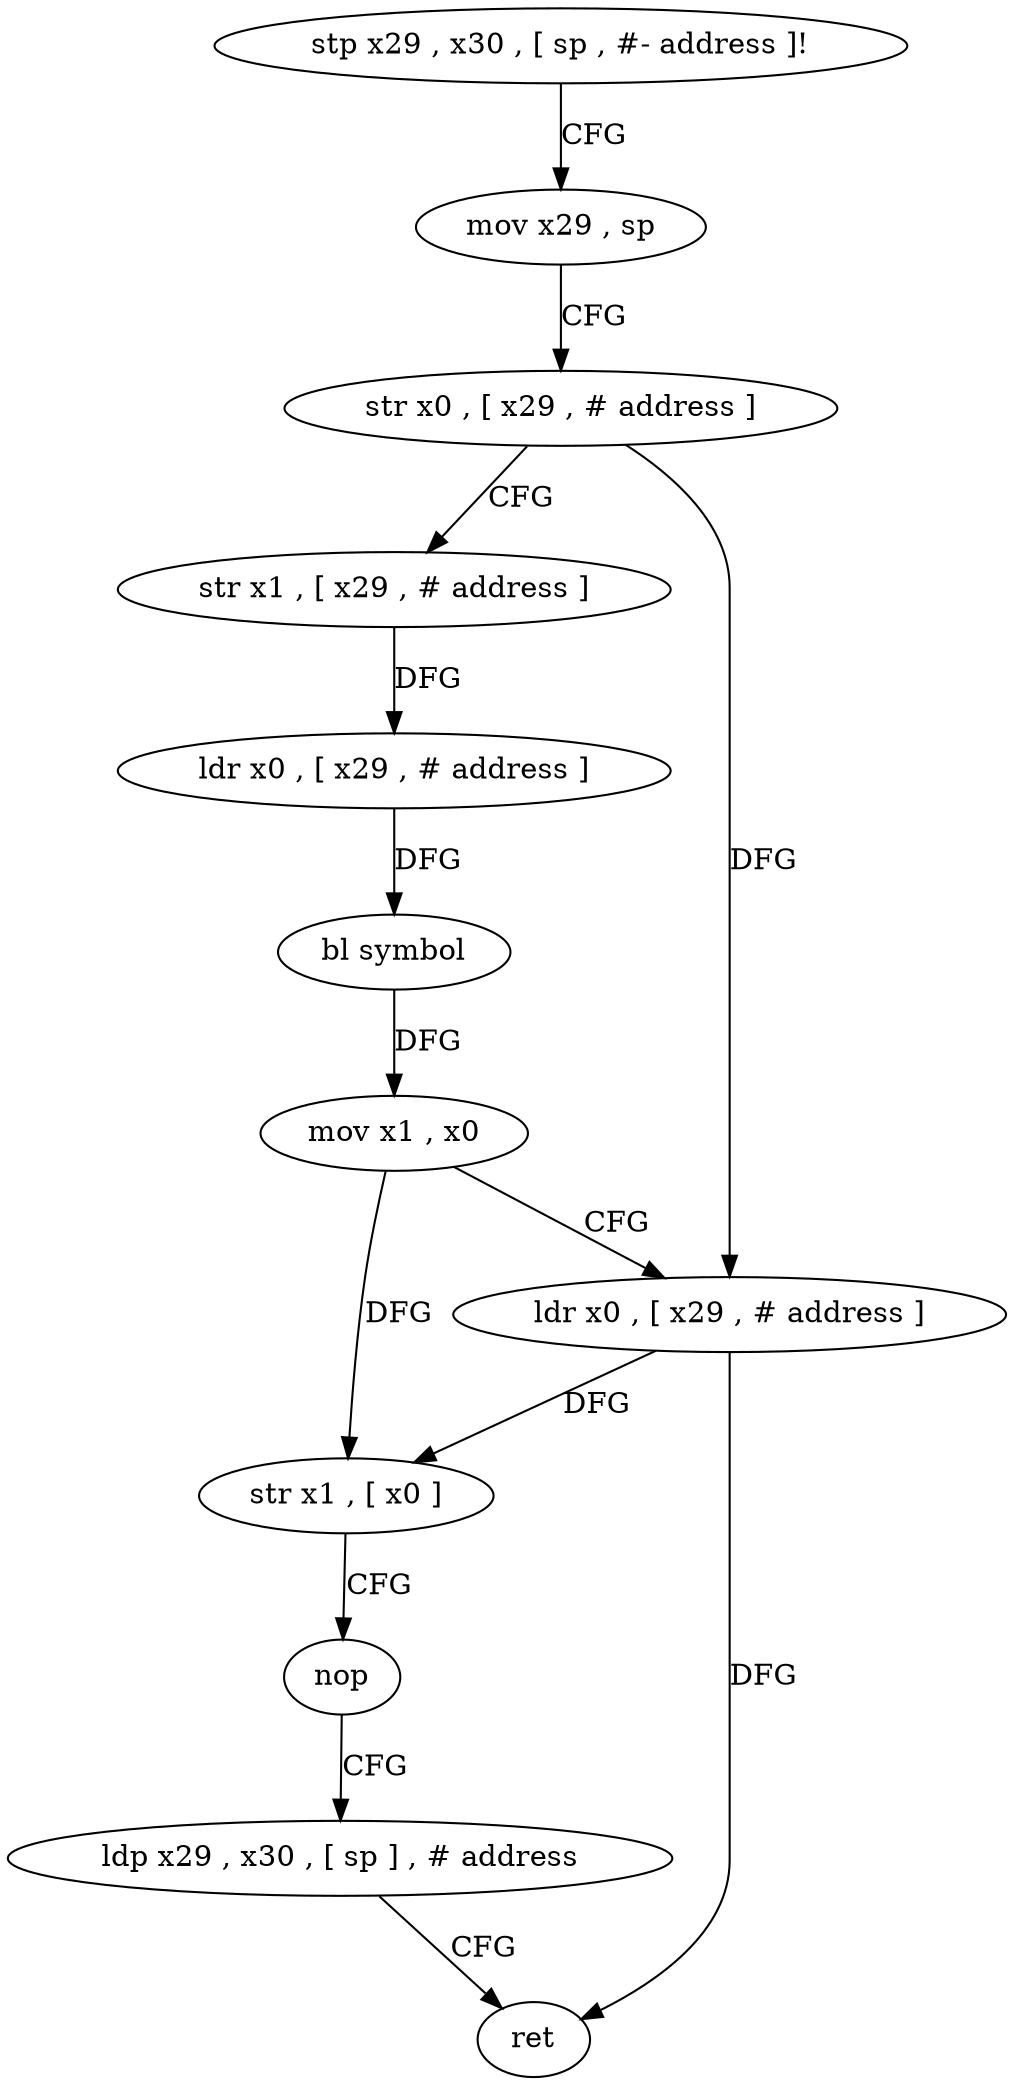 digraph "func" {
"182104" [label = "stp x29 , x30 , [ sp , #- address ]!" ]
"182108" [label = "mov x29 , sp" ]
"182112" [label = "str x0 , [ x29 , # address ]" ]
"182116" [label = "str x1 , [ x29 , # address ]" ]
"182120" [label = "ldr x0 , [ x29 , # address ]" ]
"182124" [label = "bl symbol" ]
"182128" [label = "mov x1 , x0" ]
"182132" [label = "ldr x0 , [ x29 , # address ]" ]
"182136" [label = "str x1 , [ x0 ]" ]
"182140" [label = "nop" ]
"182144" [label = "ldp x29 , x30 , [ sp ] , # address" ]
"182148" [label = "ret" ]
"182104" -> "182108" [ label = "CFG" ]
"182108" -> "182112" [ label = "CFG" ]
"182112" -> "182116" [ label = "CFG" ]
"182112" -> "182132" [ label = "DFG" ]
"182116" -> "182120" [ label = "DFG" ]
"182120" -> "182124" [ label = "DFG" ]
"182124" -> "182128" [ label = "DFG" ]
"182128" -> "182132" [ label = "CFG" ]
"182128" -> "182136" [ label = "DFG" ]
"182132" -> "182136" [ label = "DFG" ]
"182132" -> "182148" [ label = "DFG" ]
"182136" -> "182140" [ label = "CFG" ]
"182140" -> "182144" [ label = "CFG" ]
"182144" -> "182148" [ label = "CFG" ]
}
